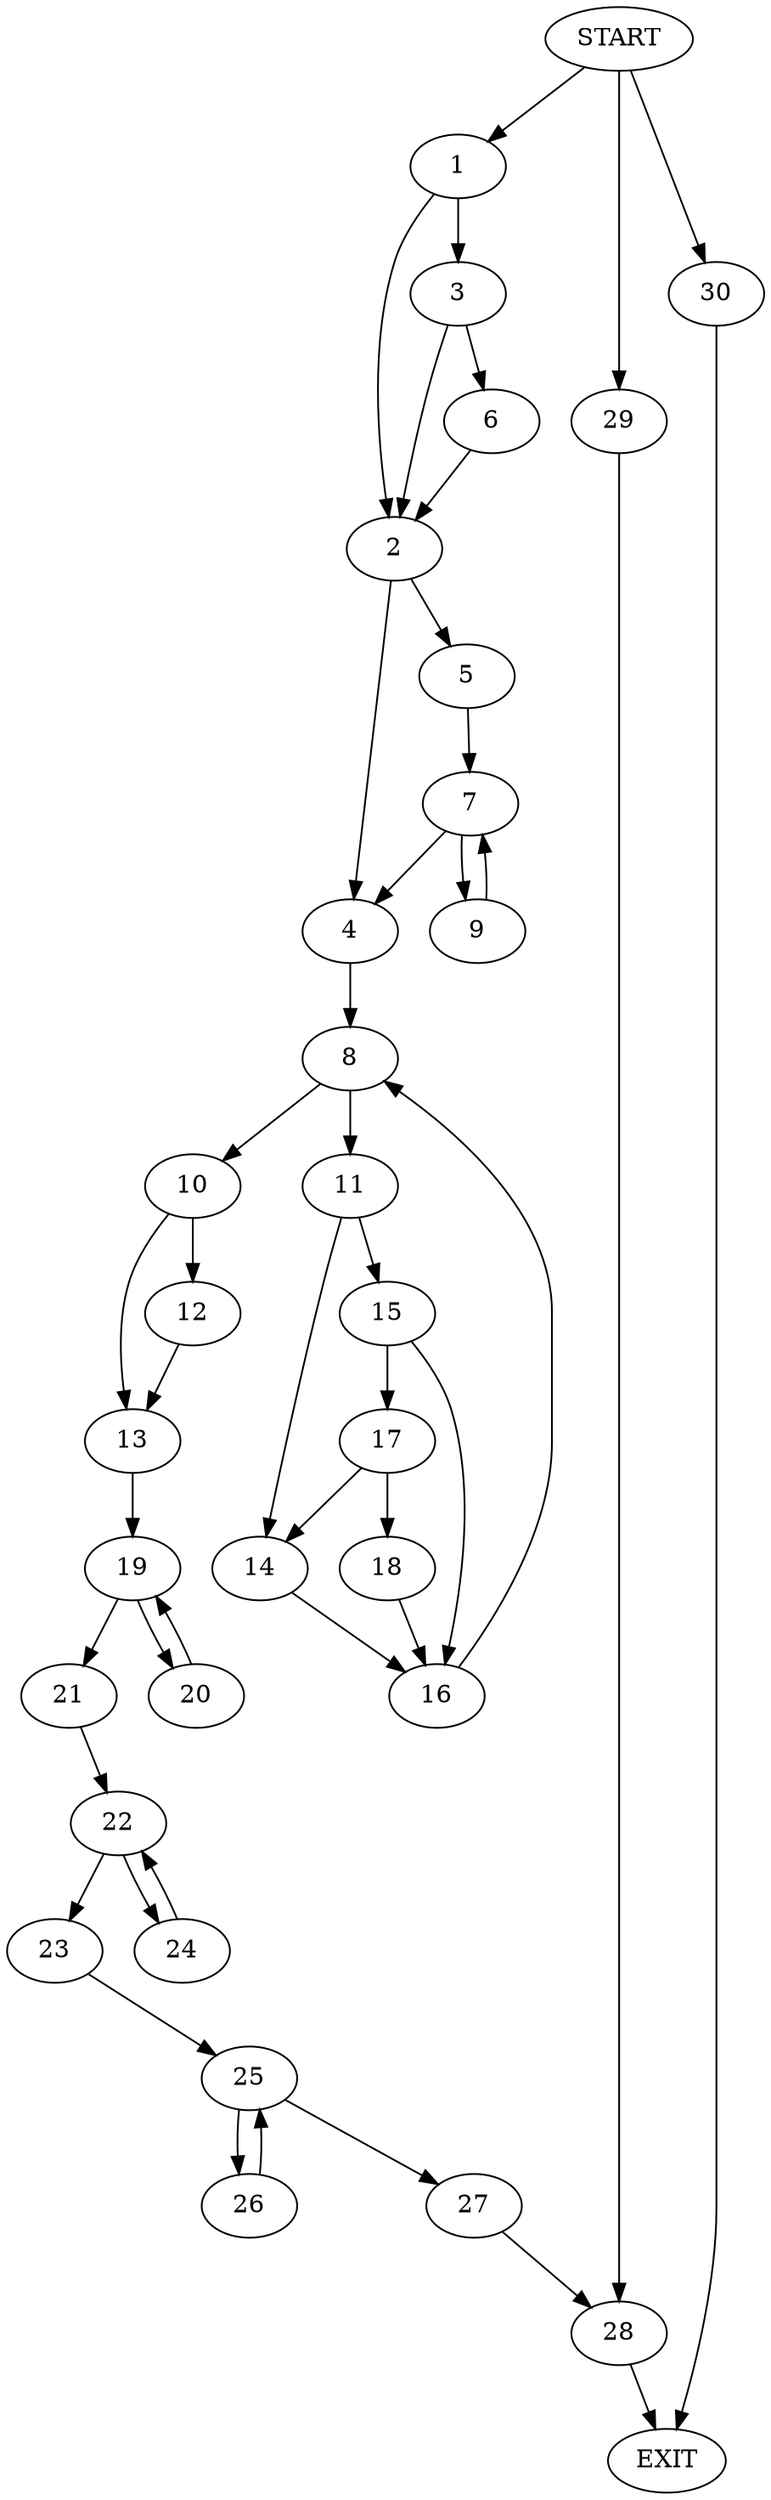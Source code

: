 digraph {
0 [label="START"]
31 [label="EXIT"]
0 -> 1
1 -> 2
1 -> 3
2 -> 4
2 -> 5
3 -> 6
3 -> 2
6 -> 2
5 -> 7
4 -> 8
7 -> 9
7 -> 4
9 -> 7
8 -> 10
8 -> 11
10 -> 12
10 -> 13
11 -> 14
11 -> 15
15 -> 16
15 -> 17
14 -> 16
17 -> 18
17 -> 14
16 -> 8
18 -> 16
13 -> 19
12 -> 13
19 -> 20
19 -> 21
20 -> 19
21 -> 22
22 -> 23
22 -> 24
24 -> 22
23 -> 25
25 -> 26
25 -> 27
26 -> 25
27 -> 28
28 -> 31
0 -> 29
29 -> 28
0 -> 30
30 -> 31
}
